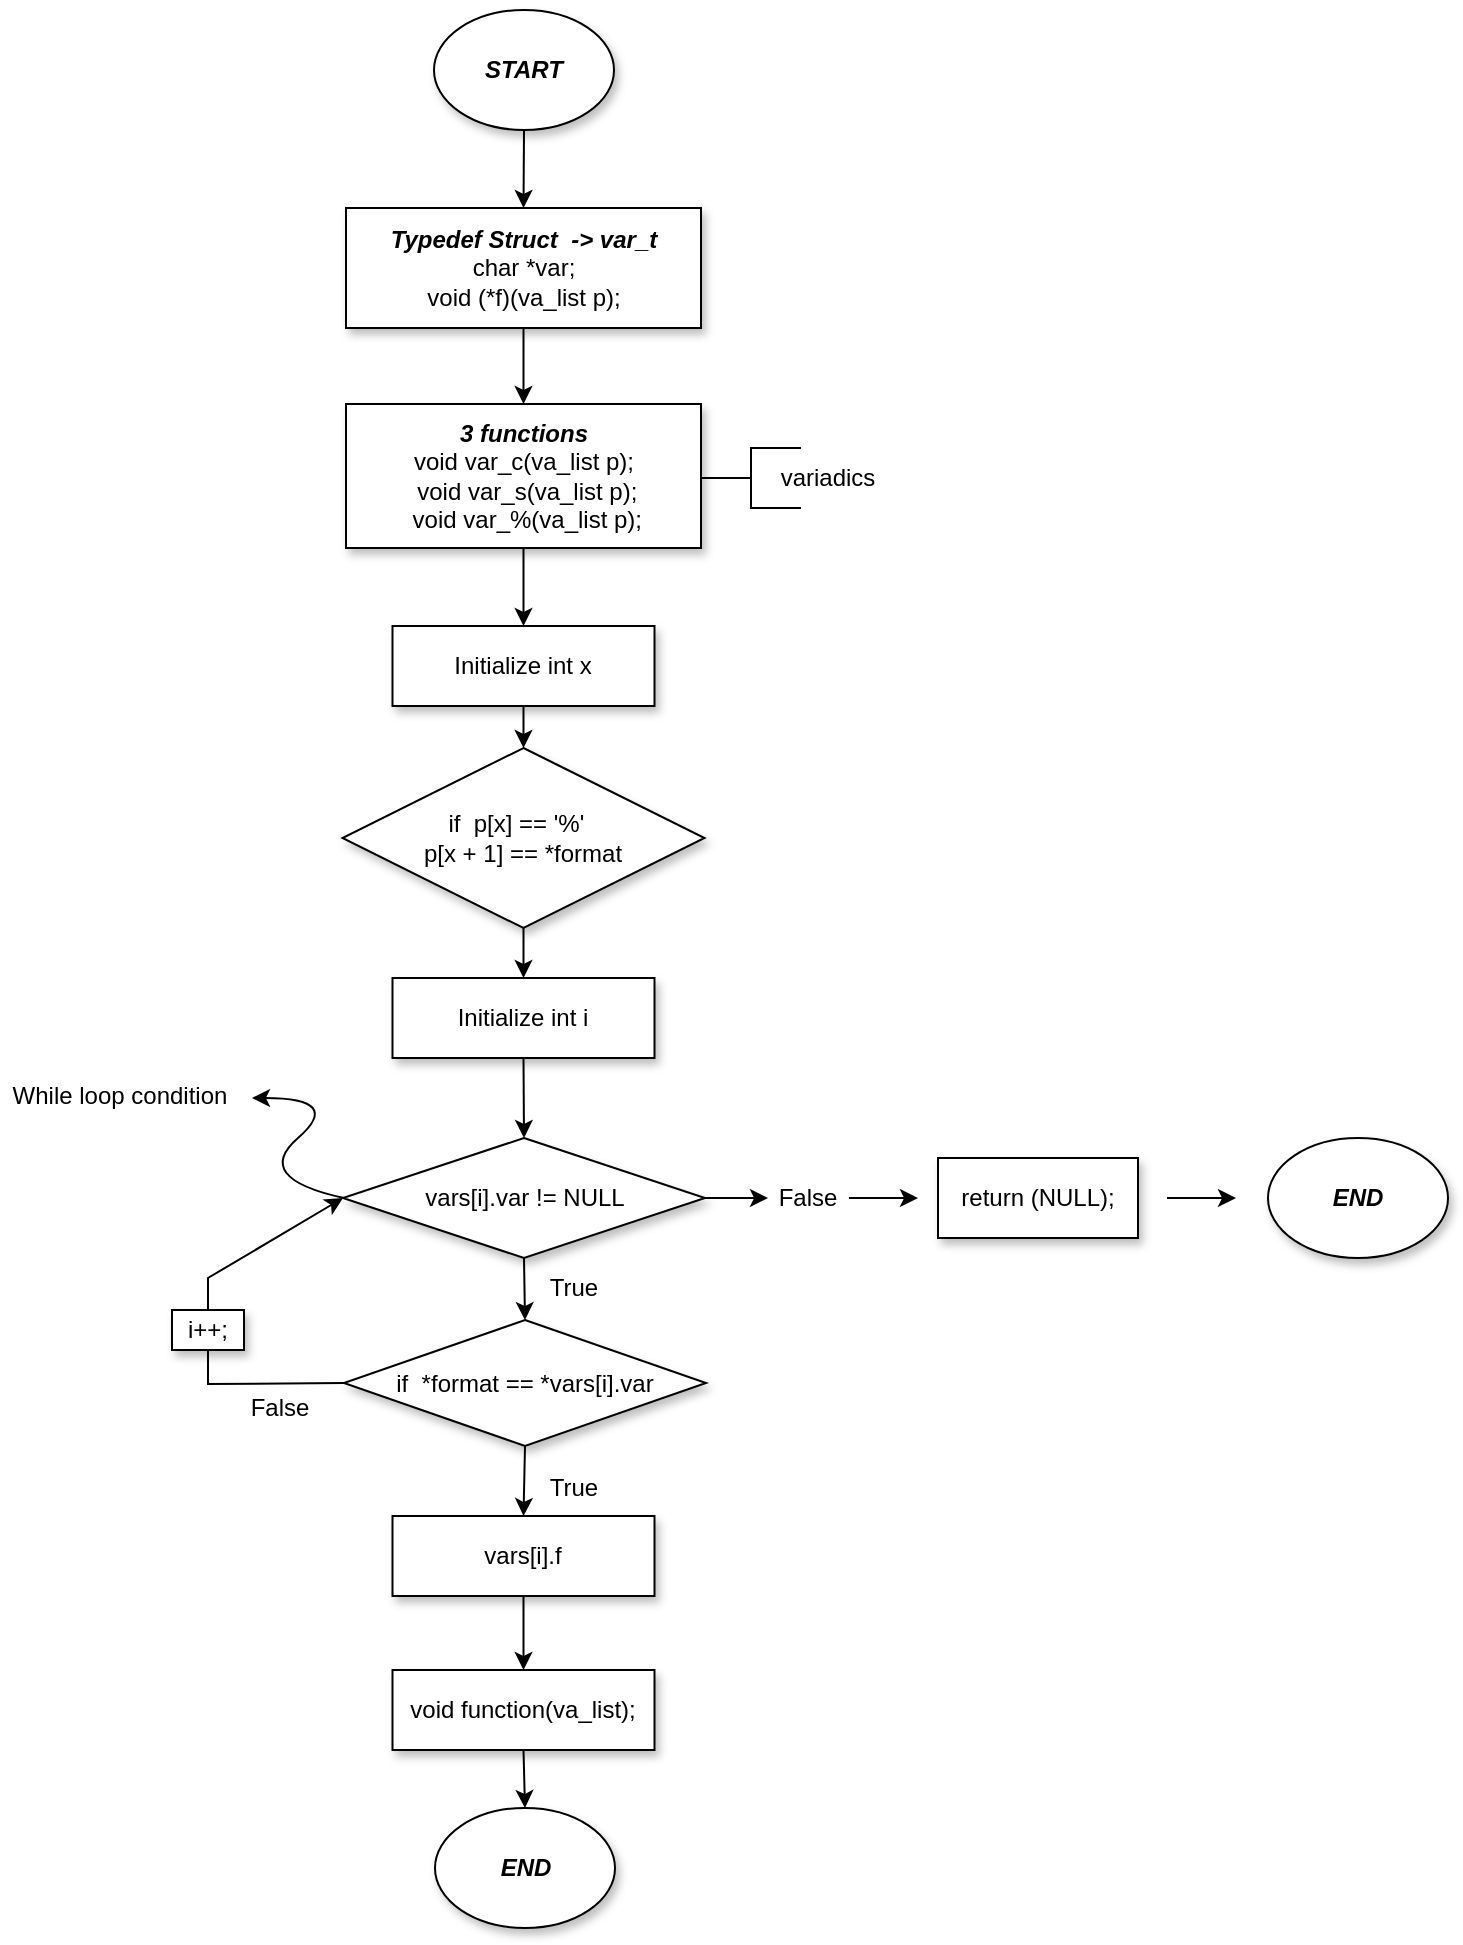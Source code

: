 <mxfile version="20.5.3" type="github">
  <diagram id="WwB0yrFr8-9Pms-kcAjm" name="Page-1">
    <mxGraphModel dx="1038" dy="547" grid="1" gridSize="10" guides="1" tooltips="1" connect="1" arrows="1" fold="1" page="1" pageScale="1" pageWidth="827" pageHeight="1169" math="0" shadow="0">
      <root>
        <mxCell id="0" />
        <mxCell id="1" parent="0" />
        <mxCell id="0lwGLxjgXCkEdpAq0Iga-1" value="&lt;b&gt;&lt;i&gt;START&lt;/i&gt;&lt;/b&gt;" style="ellipse;whiteSpace=wrap;html=1;shadow=1;" vertex="1" parent="1">
          <mxGeometry x="270" y="21" width="90" height="60" as="geometry" />
        </mxCell>
        <mxCell id="0lwGLxjgXCkEdpAq0Iga-2" value="&lt;b&gt;&lt;i&gt;Typedef Struct&amp;nbsp; -&amp;gt; var_t&lt;/i&gt;&lt;/b&gt;&lt;br&gt;char *var;&lt;br&gt;void (*f)(va_list p);" style="rounded=0;whiteSpace=wrap;html=1;shadow=1;" vertex="1" parent="1">
          <mxGeometry x="226" y="120" width="177.5" height="60" as="geometry" />
        </mxCell>
        <mxCell id="0lwGLxjgXCkEdpAq0Iga-3" value="&lt;b&gt;&lt;i&gt;3 functions&lt;br&gt;&lt;/i&gt;&lt;/b&gt;&lt;div&gt;void var_c(va_list p);&lt;/div&gt;&lt;div&gt;&amp;nbsp;void var_s(va_list p);&lt;/div&gt;&lt;div&gt;&amp;nbsp;void var_%(va_list p);&lt;/div&gt;" style="rounded=0;whiteSpace=wrap;html=1;shadow=1;" vertex="1" parent="1">
          <mxGeometry x="226" y="218" width="177.5" height="72" as="geometry" />
        </mxCell>
        <mxCell id="0lwGLxjgXCkEdpAq0Iga-9" value="" style="strokeWidth=1;html=1;shape=mxgraph.flowchart.annotation_2;align=left;labelPosition=right;pointerEvents=1;shadow=0;" vertex="1" parent="1">
          <mxGeometry x="403.5" y="240" width="50" height="30" as="geometry" />
        </mxCell>
        <mxCell id="0lwGLxjgXCkEdpAq0Iga-10" value="variadics" style="text;html=1;strokeColor=none;fillColor=none;align=center;verticalAlign=middle;whiteSpace=wrap;rounded=0;shadow=0;strokeWidth=1;" vertex="1" parent="1">
          <mxGeometry x="437" y="240" width="60" height="30" as="geometry" />
        </mxCell>
        <mxCell id="0lwGLxjgXCkEdpAq0Iga-11" value="Initialize int i" style="rounded=0;whiteSpace=wrap;html=1;shadow=1;strokeWidth=1;" vertex="1" parent="1">
          <mxGeometry x="249.25" y="505" width="131" height="40" as="geometry" />
        </mxCell>
        <mxCell id="0lwGLxjgXCkEdpAq0Iga-12" value="vars[i].var != NULL" style="rhombus;whiteSpace=wrap;html=1;shadow=1;strokeWidth=1;" vertex="1" parent="1">
          <mxGeometry x="224.5" y="585" width="181" height="60" as="geometry" />
        </mxCell>
        <mxCell id="0lwGLxjgXCkEdpAq0Iga-13" value="" style="curved=1;endArrow=classic;html=1;rounded=0;" edge="1" parent="1">
          <mxGeometry width="50" height="50" relative="1" as="geometry">
            <mxPoint x="225" y="615" as="sourcePoint" />
            <mxPoint x="179" y="565" as="targetPoint" />
            <Array as="points">
              <mxPoint x="179" y="605" />
              <mxPoint x="225" y="565" />
            </Array>
          </mxGeometry>
        </mxCell>
        <mxCell id="0lwGLxjgXCkEdpAq0Iga-14" value="While loop condition" style="text;html=1;strokeColor=none;fillColor=none;align=center;verticalAlign=middle;whiteSpace=wrap;rounded=0;shadow=0;strokeWidth=1;" vertex="1" parent="1">
          <mxGeometry x="53" y="549" width="120" height="30" as="geometry" />
        </mxCell>
        <mxCell id="0lwGLxjgXCkEdpAq0Iga-15" value="" style="endArrow=classic;html=1;rounded=0;exitX=1;exitY=0.5;exitDx=0;exitDy=0;" edge="1" parent="1" source="0lwGLxjgXCkEdpAq0Iga-12">
          <mxGeometry width="50" height="50" relative="1" as="geometry">
            <mxPoint x="357" y="535" as="sourcePoint" />
            <mxPoint x="437" y="615" as="targetPoint" />
          </mxGeometry>
        </mxCell>
        <mxCell id="0lwGLxjgXCkEdpAq0Iga-16" value="False" style="text;html=1;strokeColor=none;fillColor=none;align=center;verticalAlign=middle;whiteSpace=wrap;rounded=0;shadow=0;strokeWidth=1;" vertex="1" parent="1">
          <mxGeometry x="437" y="600" width="40" height="30" as="geometry" />
        </mxCell>
        <mxCell id="0lwGLxjgXCkEdpAq0Iga-18" value="" style="endArrow=classic;html=1;rounded=0;exitX=1;exitY=0.5;exitDx=0;exitDy=0;" edge="1" parent="1">
          <mxGeometry width="50" height="50" relative="1" as="geometry">
            <mxPoint x="477.5" y="615" as="sourcePoint" />
            <mxPoint x="512" y="615" as="targetPoint" />
          </mxGeometry>
        </mxCell>
        <mxCell id="0lwGLxjgXCkEdpAq0Iga-19" value="return (NULL);" style="rounded=0;whiteSpace=wrap;html=1;shadow=1;strokeWidth=1;" vertex="1" parent="1">
          <mxGeometry x="522" y="595" width="100" height="40" as="geometry" />
        </mxCell>
        <mxCell id="0lwGLxjgXCkEdpAq0Iga-21" value="" style="endArrow=classic;html=1;rounded=0;exitX=1;exitY=0.5;exitDx=0;exitDy=0;" edge="1" parent="1">
          <mxGeometry width="50" height="50" relative="1" as="geometry">
            <mxPoint x="636.5" y="615" as="sourcePoint" />
            <mxPoint x="671" y="615" as="targetPoint" />
          </mxGeometry>
        </mxCell>
        <mxCell id="0lwGLxjgXCkEdpAq0Iga-22" value="&lt;b&gt;&lt;i&gt;END&lt;/i&gt;&lt;/b&gt;" style="ellipse;whiteSpace=wrap;html=1;shadow=1;" vertex="1" parent="1">
          <mxGeometry x="687" y="585" width="90" height="60" as="geometry" />
        </mxCell>
        <mxCell id="0lwGLxjgXCkEdpAq0Iga-26" value="" style="endArrow=classic;html=1;rounded=0;exitX=0.5;exitY=1;exitDx=0;exitDy=0;entryX=0.5;entryY=0;entryDx=0;entryDy=0;" edge="1" parent="1" source="0lwGLxjgXCkEdpAq0Iga-1" target="0lwGLxjgXCkEdpAq0Iga-2">
          <mxGeometry width="50" height="50" relative="1" as="geometry">
            <mxPoint x="357" y="260" as="sourcePoint" />
            <mxPoint x="317" y="110" as="targetPoint" />
          </mxGeometry>
        </mxCell>
        <mxCell id="0lwGLxjgXCkEdpAq0Iga-27" value="" style="endArrow=classic;html=1;rounded=0;exitX=0.5;exitY=1;exitDx=0;exitDy=0;entryX=0.5;entryY=0;entryDx=0;entryDy=0;" edge="1" parent="1" source="0lwGLxjgXCkEdpAq0Iga-2" target="0lwGLxjgXCkEdpAq0Iga-3">
          <mxGeometry width="50" height="50" relative="1" as="geometry">
            <mxPoint x="287" y="200" as="sourcePoint" />
            <mxPoint x="347" y="210" as="targetPoint" />
          </mxGeometry>
        </mxCell>
        <mxCell id="0lwGLxjgXCkEdpAq0Iga-28" value="" style="endArrow=classic;html=1;rounded=0;exitX=0.5;exitY=1;exitDx=0;exitDy=0;entryX=0.5;entryY=0;entryDx=0;entryDy=0;" edge="1" parent="1" source="0lwGLxjgXCkEdpAq0Iga-51" target="0lwGLxjgXCkEdpAq0Iga-11">
          <mxGeometry width="50" height="50" relative="1" as="geometry">
            <mxPoint x="377" y="390" as="sourcePoint" />
            <mxPoint x="397" y="390" as="targetPoint" />
          </mxGeometry>
        </mxCell>
        <mxCell id="0lwGLxjgXCkEdpAq0Iga-29" value="" style="endArrow=classic;html=1;rounded=0;entryX=0.5;entryY=0;entryDx=0;entryDy=0;exitX=0.5;exitY=1;exitDx=0;exitDy=0;" edge="1" parent="1" source="0lwGLxjgXCkEdpAq0Iga-11" target="0lwGLxjgXCkEdpAq0Iga-12">
          <mxGeometry width="50" height="50" relative="1" as="geometry">
            <mxPoint x="347" y="550" as="sourcePoint" />
            <mxPoint x="324.75" y="489" as="targetPoint" />
          </mxGeometry>
        </mxCell>
        <mxCell id="0lwGLxjgXCkEdpAq0Iga-30" value="if&amp;nbsp; *format == *vars[i].var" style="rhombus;whiteSpace=wrap;html=1;shadow=1;strokeWidth=1;" vertex="1" parent="1">
          <mxGeometry x="225" y="676" width="181" height="63" as="geometry" />
        </mxCell>
        <mxCell id="0lwGLxjgXCkEdpAq0Iga-31" value="" style="endArrow=classic;html=1;rounded=0;exitX=0.5;exitY=1;exitDx=0;exitDy=0;entryX=0.5;entryY=0;entryDx=0;entryDy=0;" edge="1" parent="1" source="0lwGLxjgXCkEdpAq0Iga-12" target="0lwGLxjgXCkEdpAq0Iga-30">
          <mxGeometry width="50" height="50" relative="1" as="geometry">
            <mxPoint x="314.75" y="684" as="sourcePoint" />
            <mxPoint x="367" y="675" as="targetPoint" />
          </mxGeometry>
        </mxCell>
        <mxCell id="0lwGLxjgXCkEdpAq0Iga-32" value="" style="endArrow=classic;html=1;rounded=0;exitX=0;exitY=0.5;exitDx=0;exitDy=0;entryX=0;entryY=0.5;entryDx=0;entryDy=0;" edge="1" parent="1" source="0lwGLxjgXCkEdpAq0Iga-30" target="0lwGLxjgXCkEdpAq0Iga-12">
          <mxGeometry width="50" height="50" relative="1" as="geometry">
            <mxPoint x="357" y="675" as="sourcePoint" />
            <mxPoint x="197" y="635" as="targetPoint" />
            <Array as="points">
              <mxPoint x="157" y="708" />
              <mxPoint x="157" y="655" />
            </Array>
          </mxGeometry>
        </mxCell>
        <mxCell id="0lwGLxjgXCkEdpAq0Iga-33" value="True" style="text;html=1;strokeColor=none;fillColor=none;align=center;verticalAlign=middle;whiteSpace=wrap;rounded=0;shadow=0;strokeWidth=1;" vertex="1" parent="1">
          <mxGeometry x="320" y="645" width="40" height="30" as="geometry" />
        </mxCell>
        <mxCell id="0lwGLxjgXCkEdpAq0Iga-34" value="False" style="text;html=1;strokeColor=none;fillColor=none;align=center;verticalAlign=middle;whiteSpace=wrap;rounded=0;shadow=0;strokeWidth=1;" vertex="1" parent="1">
          <mxGeometry x="173" y="705" width="40" height="30" as="geometry" />
        </mxCell>
        <mxCell id="0lwGLxjgXCkEdpAq0Iga-35" value="i++;" style="rounded=0;whiteSpace=wrap;html=1;shadow=1;strokeWidth=1;" vertex="1" parent="1">
          <mxGeometry x="139" y="671" width="36" height="20" as="geometry" />
        </mxCell>
        <mxCell id="0lwGLxjgXCkEdpAq0Iga-38" value="True" style="text;html=1;strokeColor=none;fillColor=none;align=center;verticalAlign=middle;whiteSpace=wrap;rounded=0;shadow=0;strokeWidth=1;" vertex="1" parent="1">
          <mxGeometry x="320" y="745" width="40" height="30" as="geometry" />
        </mxCell>
        <mxCell id="0lwGLxjgXCkEdpAq0Iga-40" value="vars[i].f" style="rounded=0;whiteSpace=wrap;html=1;shadow=1;strokeWidth=1;" vertex="1" parent="1">
          <mxGeometry x="249.25" y="774" width="131" height="40" as="geometry" />
        </mxCell>
        <mxCell id="0lwGLxjgXCkEdpAq0Iga-41" value="void function(va_list);" style="rounded=0;whiteSpace=wrap;html=1;shadow=1;strokeWidth=1;" vertex="1" parent="1">
          <mxGeometry x="249.25" y="851" width="131" height="40" as="geometry" />
        </mxCell>
        <mxCell id="0lwGLxjgXCkEdpAq0Iga-42" value="" style="endArrow=classic;html=1;rounded=0;exitX=0.5;exitY=1;exitDx=0;exitDy=0;entryX=0.5;entryY=0;entryDx=0;entryDy=0;" edge="1" parent="1" source="0lwGLxjgXCkEdpAq0Iga-30" target="0lwGLxjgXCkEdpAq0Iga-40">
          <mxGeometry width="50" height="50" relative="1" as="geometry">
            <mxPoint x="357" y="745" as="sourcePoint" />
            <mxPoint x="407" y="695" as="targetPoint" />
          </mxGeometry>
        </mxCell>
        <mxCell id="0lwGLxjgXCkEdpAq0Iga-43" value="" style="endArrow=classic;html=1;rounded=0;exitX=0.5;exitY=1;exitDx=0;exitDy=0;entryX=0.5;entryY=0;entryDx=0;entryDy=0;" edge="1" parent="1" source="0lwGLxjgXCkEdpAq0Iga-40" target="0lwGLxjgXCkEdpAq0Iga-41">
          <mxGeometry width="50" height="50" relative="1" as="geometry">
            <mxPoint x="315.5" y="829" as="sourcePoint" />
            <mxPoint x="387" y="835" as="targetPoint" />
          </mxGeometry>
        </mxCell>
        <mxCell id="0lwGLxjgXCkEdpAq0Iga-44" value="&lt;b&gt;&lt;i&gt;END&lt;/i&gt;&lt;/b&gt;" style="ellipse;whiteSpace=wrap;html=1;shadow=1;" vertex="1" parent="1">
          <mxGeometry x="270.5" y="920" width="90" height="60" as="geometry" />
        </mxCell>
        <mxCell id="0lwGLxjgXCkEdpAq0Iga-45" value="" style="endArrow=classic;html=1;rounded=0;exitX=0.5;exitY=1;exitDx=0;exitDy=0;entryX=0.5;entryY=0;entryDx=0;entryDy=0;" edge="1" parent="1" source="0lwGLxjgXCkEdpAq0Iga-41" target="0lwGLxjgXCkEdpAq0Iga-44">
          <mxGeometry width="50" height="50" relative="1" as="geometry">
            <mxPoint x="324.75" y="824" as="sourcePoint" />
            <mxPoint x="324.75" y="861" as="targetPoint" />
          </mxGeometry>
        </mxCell>
        <mxCell id="0lwGLxjgXCkEdpAq0Iga-51" value="if&amp;nbsp; p[x] == &#39;%&#39;&amp;nbsp;&amp;nbsp;&lt;br&gt;p[x + 1] == *format" style="rhombus;whiteSpace=wrap;html=1;shadow=1;strokeWidth=1;" vertex="1" parent="1">
          <mxGeometry x="224.25" y="390" width="181" height="90" as="geometry" />
        </mxCell>
        <mxCell id="0lwGLxjgXCkEdpAq0Iga-52" value="" style="endArrow=classic;html=1;rounded=0;entryX=0.5;entryY=0;entryDx=0;entryDy=0;exitX=0.5;exitY=1;exitDx=0;exitDy=0;" edge="1" parent="1" source="0lwGLxjgXCkEdpAq0Iga-53" target="0lwGLxjgXCkEdpAq0Iga-51">
          <mxGeometry width="50" height="50" relative="1" as="geometry">
            <mxPoint x="427" y="316" as="sourcePoint" />
            <mxPoint x="337" y="310" as="targetPoint" />
          </mxGeometry>
        </mxCell>
        <mxCell id="0lwGLxjgXCkEdpAq0Iga-53" value="Initialize int x" style="rounded=0;whiteSpace=wrap;html=1;shadow=1;strokeWidth=1;" vertex="1" parent="1">
          <mxGeometry x="249.25" y="329" width="131" height="40" as="geometry" />
        </mxCell>
        <mxCell id="0lwGLxjgXCkEdpAq0Iga-54" value="" style="endArrow=classic;html=1;rounded=0;exitX=0.5;exitY=1;exitDx=0;exitDy=0;entryX=0.5;entryY=0;entryDx=0;entryDy=0;" edge="1" parent="1" source="0lwGLxjgXCkEdpAq0Iga-3" target="0lwGLxjgXCkEdpAq0Iga-53">
          <mxGeometry width="50" height="50" relative="1" as="geometry">
            <mxPoint x="447" y="420" as="sourcePoint" />
            <mxPoint x="497" y="370" as="targetPoint" />
          </mxGeometry>
        </mxCell>
      </root>
    </mxGraphModel>
  </diagram>
</mxfile>
